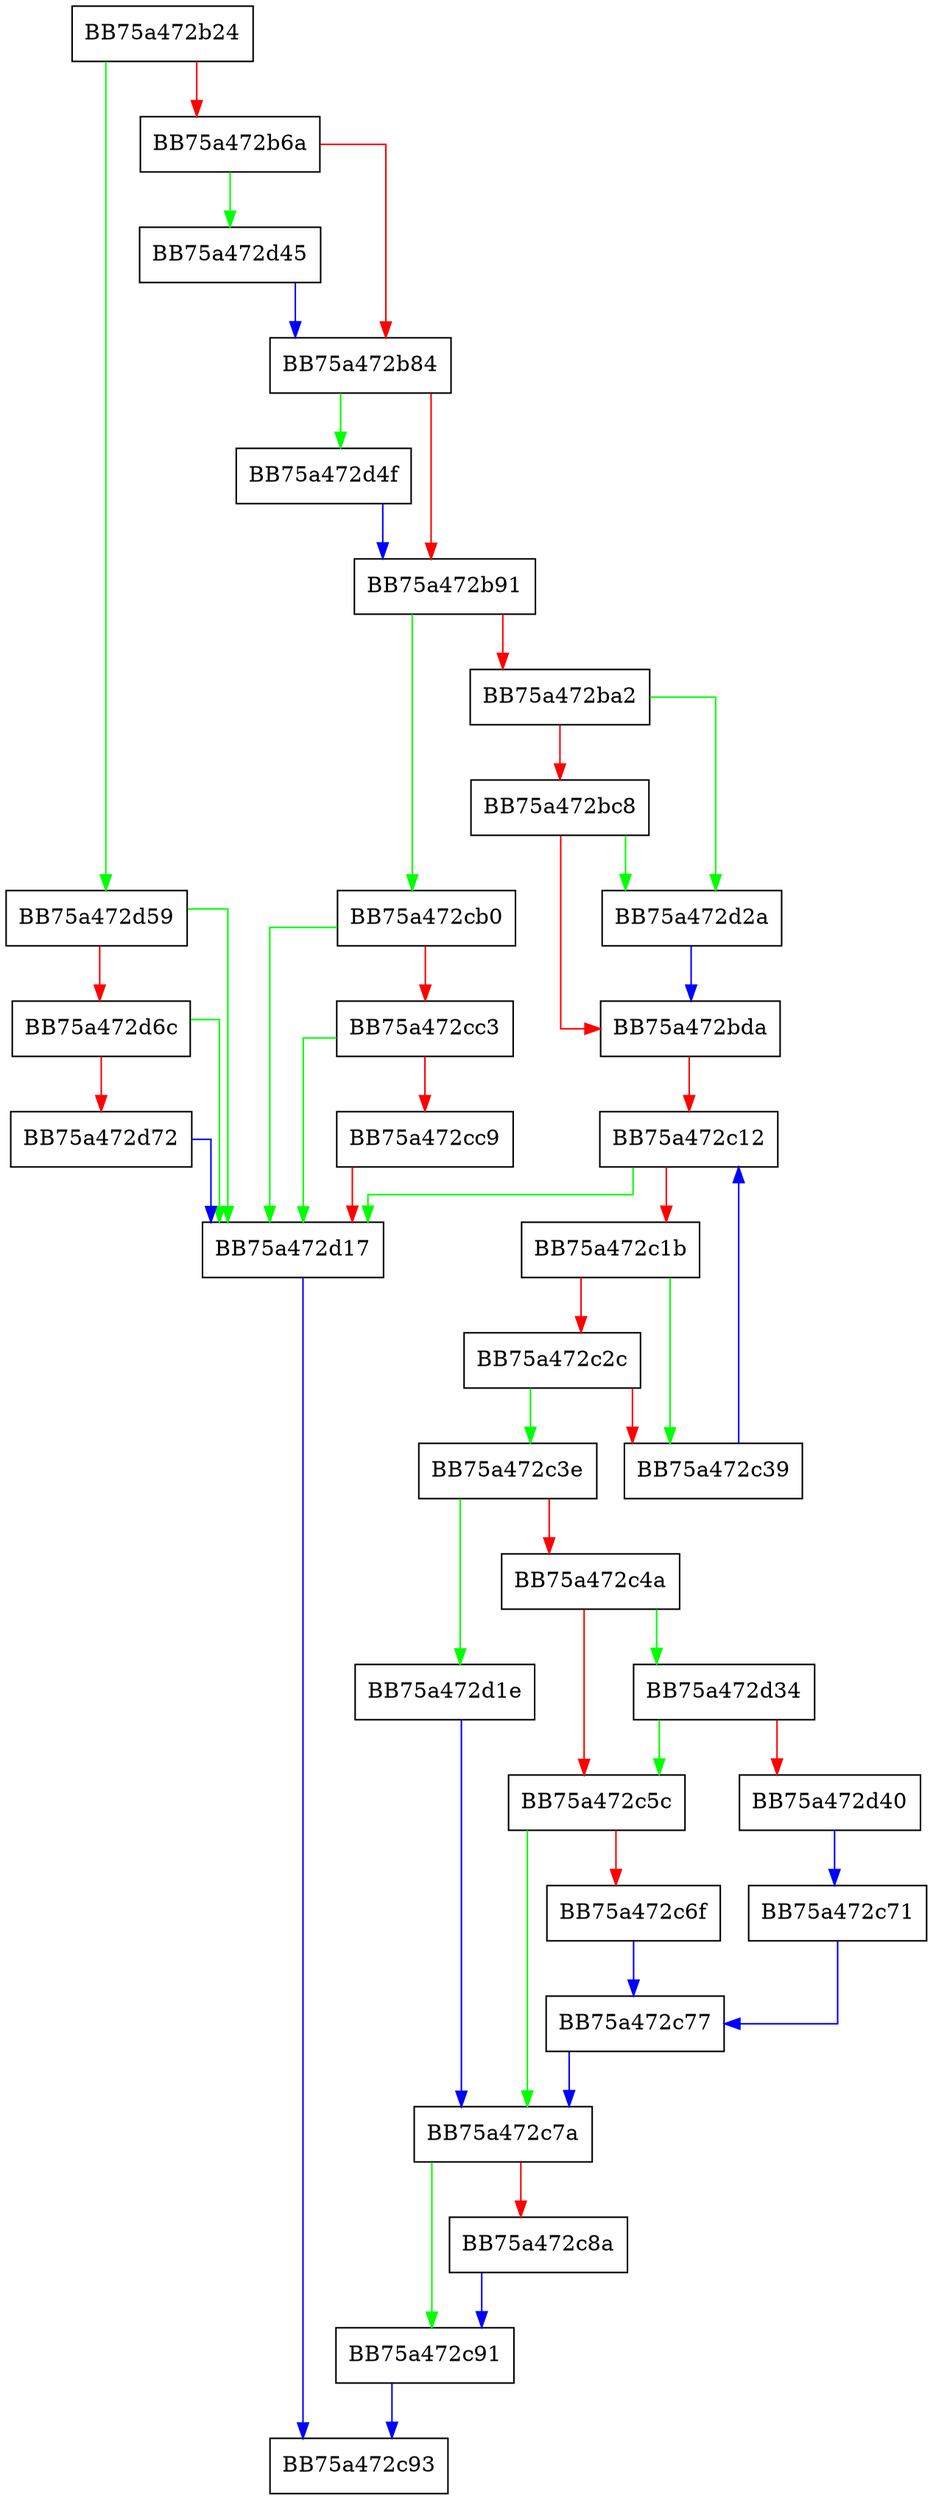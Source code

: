 digraph load_dll_page_ex {
  node [shape="box"];
  graph [splines=ortho];
  BB75a472b24 -> BB75a472d59 [color="green"];
  BB75a472b24 -> BB75a472b6a [color="red"];
  BB75a472b6a -> BB75a472d45 [color="green"];
  BB75a472b6a -> BB75a472b84 [color="red"];
  BB75a472b84 -> BB75a472d4f [color="green"];
  BB75a472b84 -> BB75a472b91 [color="red"];
  BB75a472b91 -> BB75a472cb0 [color="green"];
  BB75a472b91 -> BB75a472ba2 [color="red"];
  BB75a472ba2 -> BB75a472d2a [color="green"];
  BB75a472ba2 -> BB75a472bc8 [color="red"];
  BB75a472bc8 -> BB75a472d2a [color="green"];
  BB75a472bc8 -> BB75a472bda [color="red"];
  BB75a472bda -> BB75a472c12 [color="red"];
  BB75a472c12 -> BB75a472d17 [color="green"];
  BB75a472c12 -> BB75a472c1b [color="red"];
  BB75a472c1b -> BB75a472c39 [color="green"];
  BB75a472c1b -> BB75a472c2c [color="red"];
  BB75a472c2c -> BB75a472c3e [color="green"];
  BB75a472c2c -> BB75a472c39 [color="red"];
  BB75a472c39 -> BB75a472c12 [color="blue"];
  BB75a472c3e -> BB75a472d1e [color="green"];
  BB75a472c3e -> BB75a472c4a [color="red"];
  BB75a472c4a -> BB75a472d34 [color="green"];
  BB75a472c4a -> BB75a472c5c [color="red"];
  BB75a472c5c -> BB75a472c7a [color="green"];
  BB75a472c5c -> BB75a472c6f [color="red"];
  BB75a472c6f -> BB75a472c77 [color="blue"];
  BB75a472c71 -> BB75a472c77 [color="blue"];
  BB75a472c77 -> BB75a472c7a [color="blue"];
  BB75a472c7a -> BB75a472c91 [color="green"];
  BB75a472c7a -> BB75a472c8a [color="red"];
  BB75a472c8a -> BB75a472c91 [color="blue"];
  BB75a472c91 -> BB75a472c93 [color="blue"];
  BB75a472cb0 -> BB75a472d17 [color="green"];
  BB75a472cb0 -> BB75a472cc3 [color="red"];
  BB75a472cc3 -> BB75a472d17 [color="green"];
  BB75a472cc3 -> BB75a472cc9 [color="red"];
  BB75a472cc9 -> BB75a472d17 [color="red"];
  BB75a472d17 -> BB75a472c93 [color="blue"];
  BB75a472d1e -> BB75a472c7a [color="blue"];
  BB75a472d2a -> BB75a472bda [color="blue"];
  BB75a472d34 -> BB75a472c5c [color="green"];
  BB75a472d34 -> BB75a472d40 [color="red"];
  BB75a472d40 -> BB75a472c71 [color="blue"];
  BB75a472d45 -> BB75a472b84 [color="blue"];
  BB75a472d4f -> BB75a472b91 [color="blue"];
  BB75a472d59 -> BB75a472d17 [color="green"];
  BB75a472d59 -> BB75a472d6c [color="red"];
  BB75a472d6c -> BB75a472d17 [color="green"];
  BB75a472d6c -> BB75a472d72 [color="red"];
  BB75a472d72 -> BB75a472d17 [color="blue"];
}